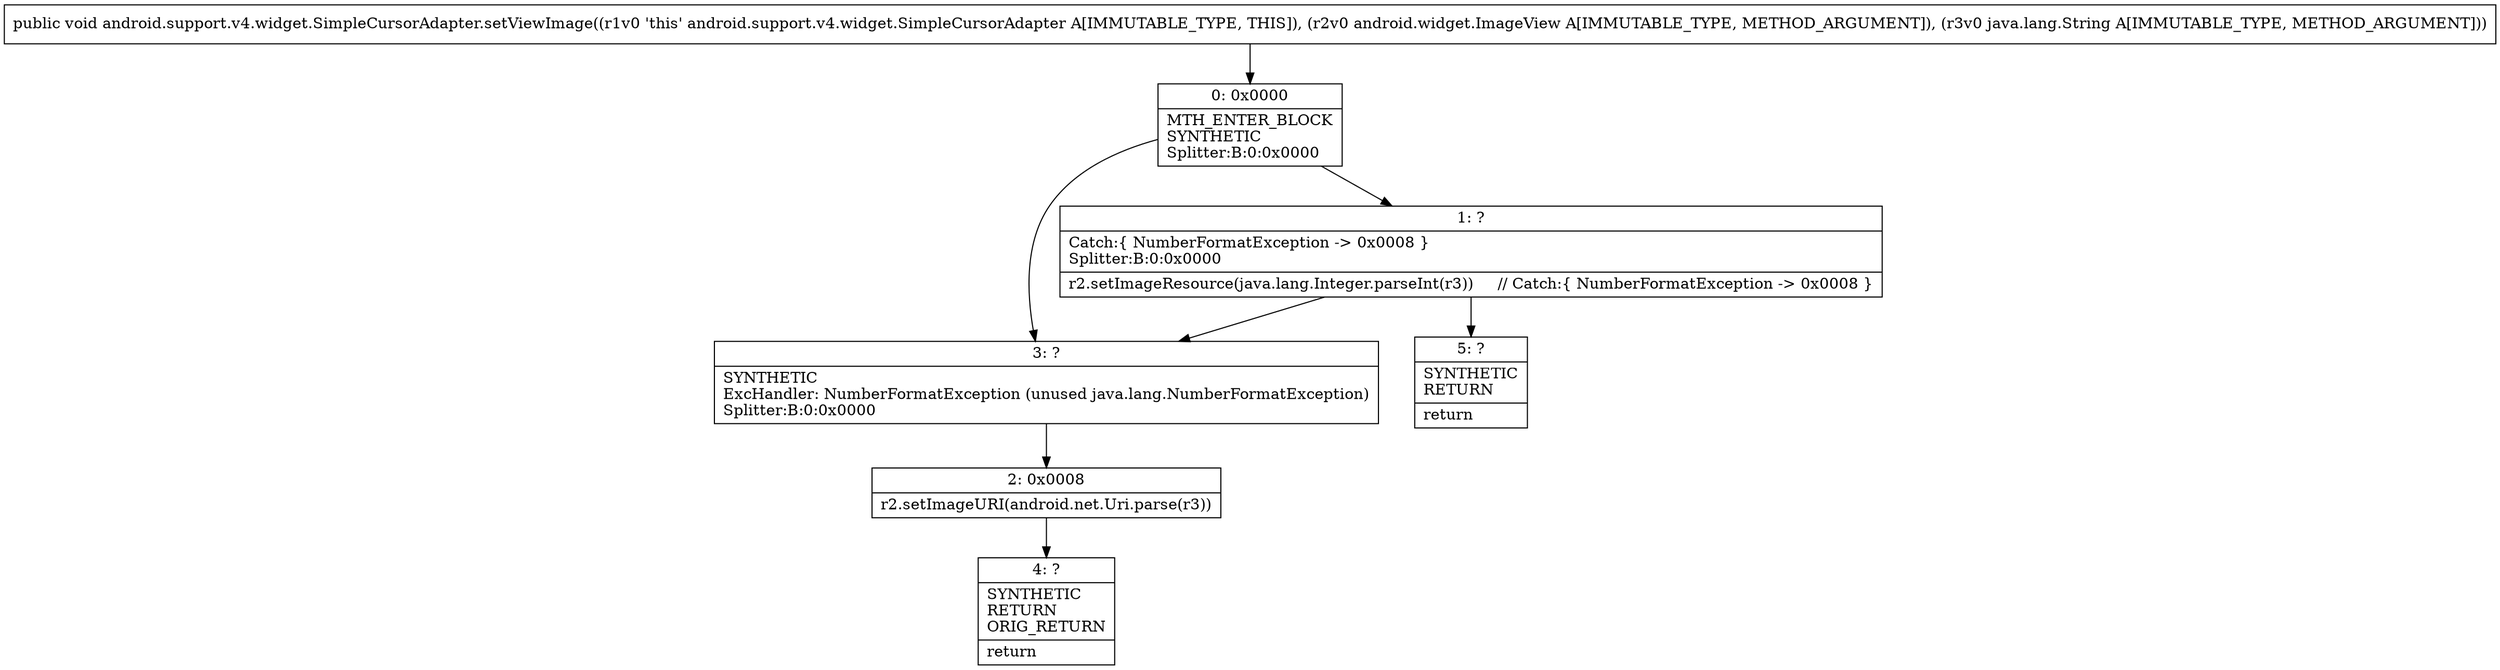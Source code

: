 digraph "CFG forandroid.support.v4.widget.SimpleCursorAdapter.setViewImage(Landroid\/widget\/ImageView;Ljava\/lang\/String;)V" {
Node_0 [shape=record,label="{0\:\ 0x0000|MTH_ENTER_BLOCK\lSYNTHETIC\lSplitter:B:0:0x0000\l}"];
Node_1 [shape=record,label="{1\:\ ?|Catch:\{ NumberFormatException \-\> 0x0008 \}\lSplitter:B:0:0x0000\l|r2.setImageResource(java.lang.Integer.parseInt(r3))     \/\/ Catch:\{ NumberFormatException \-\> 0x0008 \}\l}"];
Node_2 [shape=record,label="{2\:\ 0x0008|r2.setImageURI(android.net.Uri.parse(r3))\l}"];
Node_3 [shape=record,label="{3\:\ ?|SYNTHETIC\lExcHandler: NumberFormatException (unused java.lang.NumberFormatException)\lSplitter:B:0:0x0000\l}"];
Node_4 [shape=record,label="{4\:\ ?|SYNTHETIC\lRETURN\lORIG_RETURN\l|return\l}"];
Node_5 [shape=record,label="{5\:\ ?|SYNTHETIC\lRETURN\l|return\l}"];
MethodNode[shape=record,label="{public void android.support.v4.widget.SimpleCursorAdapter.setViewImage((r1v0 'this' android.support.v4.widget.SimpleCursorAdapter A[IMMUTABLE_TYPE, THIS]), (r2v0 android.widget.ImageView A[IMMUTABLE_TYPE, METHOD_ARGUMENT]), (r3v0 java.lang.String A[IMMUTABLE_TYPE, METHOD_ARGUMENT])) }"];
MethodNode -> Node_0;
Node_0 -> Node_1;
Node_0 -> Node_3;
Node_1 -> Node_3;
Node_1 -> Node_5;
Node_2 -> Node_4;
Node_3 -> Node_2;
}

